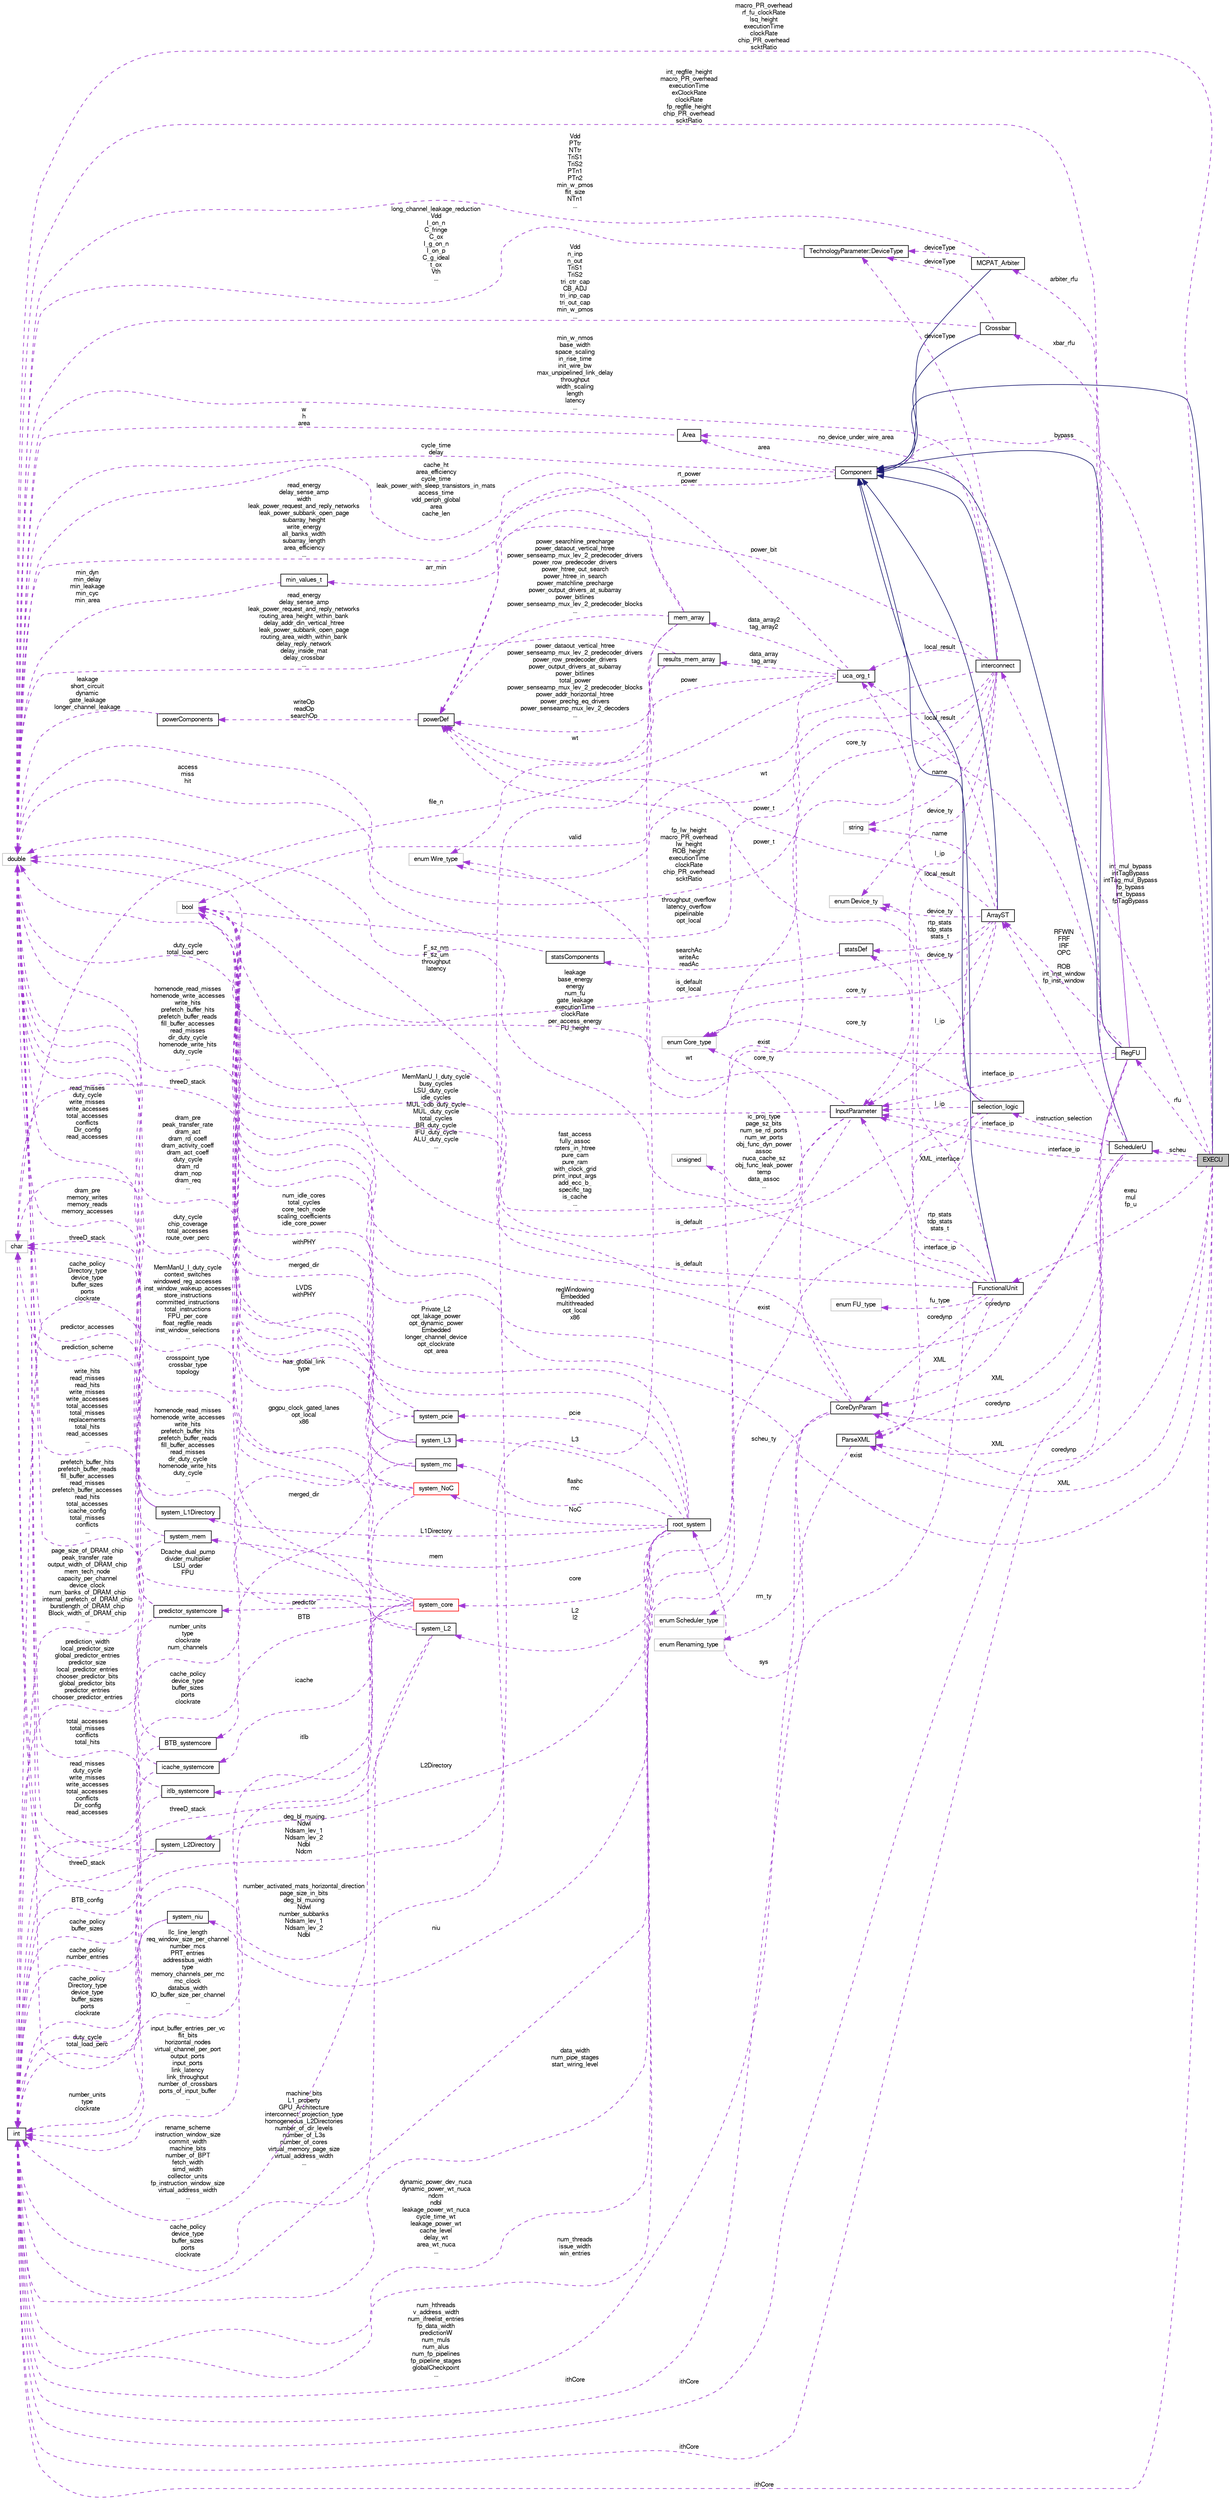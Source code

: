 digraph G
{
  bgcolor="transparent";
  edge [fontname="FreeSans",fontsize="10",labelfontname="FreeSans",labelfontsize="10"];
  node [fontname="FreeSans",fontsize="10",shape=record];
  rankdir=LR;
  Node1 [label="EXECU",height=0.2,width=0.4,color="black", fillcolor="grey75", style="filled" fontcolor="black"];
  Node2 -> Node1 [dir=back,color="midnightblue",fontsize="10",style="solid",fontname="FreeSans"];
  Node2 [label="Component",height=0.2,width=0.4,color="black",URL="$classComponent.html"];
  Node3 -> Node2 [dir=back,color="darkorchid3",fontsize="10",style="dashed",label="cycle_time\ndelay",fontname="FreeSans"];
  Node3 [label="double",height=0.2,width=0.4,color="grey75"];
  Node4 -> Node2 [dir=back,color="darkorchid3",fontsize="10",style="dashed",label="rt_power\npower",fontname="FreeSans"];
  Node4 [label="powerDef",height=0.2,width=0.4,color="black",URL="$classpowerDef.html"];
  Node5 -> Node4 [dir=back,color="darkorchid3",fontsize="10",style="dashed",label="writeOp\nreadOp\nsearchOp",fontname="FreeSans"];
  Node5 [label="powerComponents",height=0.2,width=0.4,color="black",URL="$classpowerComponents.html"];
  Node3 -> Node5 [dir=back,color="darkorchid3",fontsize="10",style="dashed",label="leakage\nshort_circuit\ndynamic\ngate_leakage\nlonger_channel_leakage",fontname="FreeSans"];
  Node6 -> Node2 [dir=back,color="darkorchid3",fontsize="10",style="dashed",label="area",fontname="FreeSans"];
  Node6 [label="Area",height=0.2,width=0.4,color="black",URL="$classArea.html"];
  Node3 -> Node6 [dir=back,color="darkorchid3",fontsize="10",style="dashed",label="w\nh\narea",fontname="FreeSans"];
  Node7 -> Node1 [dir=back,color="darkorchid3",fontsize="10",style="dashed",label="exeu\nmul\nfp_u",fontname="FreeSans"];
  Node7 [label="FunctionalUnit",height=0.2,width=0.4,color="black",URL="$classFunctionalUnit.html"];
  Node2 -> Node7 [dir=back,color="midnightblue",fontsize="10",style="solid",fontname="FreeSans"];
  Node3 -> Node7 [dir=back,color="darkorchid3",fontsize="10",style="dashed",label="leakage\nbase_energy\nenergy\nnum_fu\ngate_leakage\nexecutionTime\nclockRate\nper_access_energy\nFU_height",fontname="FreeSans"];
  Node8 -> Node7 [dir=back,color="darkorchid3",fontsize="10",style="dashed",label="coredynp",fontname="FreeSans"];
  Node8 [label="CoreDynParam",height=0.2,width=0.4,color="black",URL="$classCoreDynParam.html"];
  Node3 -> Node8 [dir=back,color="darkorchid3",fontsize="10",style="dashed",label="MemManU_I_duty_cycle\nbusy_cycles\nLSU_duty_cycle\nidle_cycles\nMUL_cdb_duty_cycle\nMUL_duty_cycle\ntotal_cycles\nBR_duty_cycle\nIFU_duty_cycle\nALU_duty_cycle\n...",fontname="FreeSans"];
  Node9 -> Node8 [dir=back,color="darkorchid3",fontsize="10",style="dashed",label="num_hthreads\nv_address_width\nnum_ifreelist_entries\nfp_data_width\npredictionW\nnum_muls\nnum_alus\nnum_fp_pipelines\nfp_pipeline_stages\nglobalCheckpoint\n...",fontname="FreeSans"];
  Node9 [label="int",height=0.2,width=0.4,color="black",URL="$classint.html"];
  Node10 -> Node8 [dir=back,color="darkorchid3",fontsize="10",style="dashed",label="rm_ty",fontname="FreeSans"];
  Node10 [label="enum Renaming_type",height=0.2,width=0.4,color="grey75"];
  Node11 -> Node8 [dir=back,color="darkorchid3",fontsize="10",style="dashed",label="regWindowing\nEmbedded\nmultithreaded\nopt_local\nx86",fontname="FreeSans"];
  Node11 [label="bool",height=0.2,width=0.4,color="grey75"];
  Node12 -> Node8 [dir=back,color="darkorchid3",fontsize="10",style="dashed",label="scheu_ty",fontname="FreeSans"];
  Node12 [label="enum Scheduler_type",height=0.2,width=0.4,color="grey75"];
  Node13 -> Node8 [dir=back,color="darkorchid3",fontsize="10",style="dashed",label="core_ty",fontname="FreeSans"];
  Node13 [label="enum Core_type",height=0.2,width=0.4,color="grey75"];
  Node4 -> Node7 [dir=back,color="darkorchid3",fontsize="10",style="dashed",label="power_t",fontname="FreeSans"];
  Node14 -> Node7 [dir=back,color="darkorchid3",fontsize="10",style="dashed",label="rtp_stats\ntdp_stats\nstats_t",fontname="FreeSans"];
  Node14 [label="statsDef",height=0.2,width=0.4,color="black",URL="$classstatsDef.html"];
  Node15 -> Node14 [dir=back,color="darkorchid3",fontsize="10",style="dashed",label="searchAc\nwriteAc\nreadAc",fontname="FreeSans"];
  Node15 [label="statsComponents",height=0.2,width=0.4,color="black",URL="$classstatsComponents.html"];
  Node3 -> Node15 [dir=back,color="darkorchid3",fontsize="10",style="dashed",label="access\nmiss\nhit",fontname="FreeSans"];
  Node16 -> Node7 [dir=back,color="darkorchid3",fontsize="10",style="dashed",label="fu_type",fontname="FreeSans"];
  Node16 [label="enum FU_type",height=0.2,width=0.4,color="grey75"];
  Node9 -> Node7 [dir=back,color="darkorchid3",fontsize="10",style="dashed",label="ithCore",fontname="FreeSans"];
  Node11 -> Node7 [dir=back,color="darkorchid3",fontsize="10",style="dashed",label="is_default",fontname="FreeSans"];
  Node17 -> Node7 [dir=back,color="darkorchid3",fontsize="10",style="dashed",label="interface_ip",fontname="FreeSans"];
  Node17 [label="InputParameter",height=0.2,width=0.4,color="black",URL="$classInputParameter.html"];
  Node3 -> Node17 [dir=back,color="darkorchid3",fontsize="10",style="dashed",label="F_sz_nm\nF_sz_um\nthroughput\nlatency",fontname="FreeSans"];
  Node9 -> Node17 [dir=back,color="darkorchid3",fontsize="10",style="dashed",label="dynamic_power_dev_nuca\ndynamic_power_wt_nuca\nndcm\nndbl\nleakage_power_wt_nuca\ncycle_time_wt\nleakage_power_wt\ncache_level\ndelay_wt\narea_wt_nuca\n...",fontname="FreeSans"];
  Node11 -> Node17 [dir=back,color="darkorchid3",fontsize="10",style="dashed",label="fast_access\nfully_assoc\nrpters_in_htree\npure_cam\npure_ram\nwith_clock_grid\nprint_input_args\nadd_ecc_b_\nspecific_tag\nis_cache\n...",fontname="FreeSans"];
  Node18 -> Node17 [dir=back,color="darkorchid3",fontsize="10",style="dashed",label="wt",fontname="FreeSans"];
  Node18 [label="enum Wire_type",height=0.2,width=0.4,color="grey75"];
  Node19 -> Node17 [dir=back,color="darkorchid3",fontsize="10",style="dashed",label="ic_proj_type\npage_sz_bits\nnum_se_rd_ports\nnum_wr_ports\nobj_func_dyn_power\nassoc\nnuca_cache_sz\nobj_func_leak_power\ntemp\ndata_assoc\n...",fontname="FreeSans"];
  Node19 [label="unsigned",height=0.2,width=0.4,color="grey75"];
  Node20 -> Node7 [dir=back,color="darkorchid3",fontsize="10",style="dashed",label="XML",fontname="FreeSans"];
  Node20 [label="ParseXML",height=0.2,width=0.4,color="black",URL="$classParseXML.html"];
  Node21 -> Node20 [dir=back,color="darkorchid3",fontsize="10",style="dashed",label="sys",fontname="FreeSans"];
  Node21 [label="root_system",height=0.2,width=0.4,color="black",URL="$structroot__system.html"];
  Node22 -> Node21 [dir=back,color="darkorchid3",fontsize="10",style="dashed",label="L2\nl2",fontname="FreeSans"];
  Node22 [label="system_L2",height=0.2,width=0.4,color="black",URL="$structsystem__L2.html"];
  Node3 -> Node22 [dir=back,color="darkorchid3",fontsize="10",style="dashed",label="homenode_read_misses\nhomenode_write_accesses\nwrite_hits\nprefetch_buffer_hits\nprefetch_buffer_reads\nfill_buffer_accesses\nread_misses\ndir_duty_cycle\nhomenode_write_hits\nduty_cycle\n...",fontname="FreeSans"];
  Node23 -> Node22 [dir=back,color="darkorchid3",fontsize="10",style="dashed",label="threeD_stack",fontname="FreeSans"];
  Node23 [label="char",height=0.2,width=0.4,color="grey75"];
  Node9 -> Node22 [dir=back,color="darkorchid3",fontsize="10",style="dashed",label="cache_policy\ndevice_type\nbuffer_sizes\nports\nclockrate",fontname="FreeSans"];
  Node11 -> Node22 [dir=back,color="darkorchid3",fontsize="10",style="dashed",label="merged_dir",fontname="FreeSans"];
  Node24 -> Node21 [dir=back,color="darkorchid3",fontsize="10",style="dashed",label="L3",fontname="FreeSans"];
  Node24 [label="system_L3",height=0.2,width=0.4,color="black",URL="$structsystem__L3.html"];
  Node3 -> Node24 [dir=back,color="darkorchid3",fontsize="10",style="dashed",label="homenode_read_misses\nhomenode_write_accesses\nwrite_hits\nprefetch_buffer_hits\nprefetch_buffer_reads\nfill_buffer_accesses\nread_misses\ndir_duty_cycle\nhomenode_write_hits\nduty_cycle\n...",fontname="FreeSans"];
  Node23 -> Node24 [dir=back,color="darkorchid3",fontsize="10",style="dashed",label="threeD_stack",fontname="FreeSans"];
  Node9 -> Node24 [dir=back,color="darkorchid3",fontsize="10",style="dashed",label="cache_policy\ndevice_type\nbuffer_sizes\nports\nclockrate",fontname="FreeSans"];
  Node11 -> Node24 [dir=back,color="darkorchid3",fontsize="10",style="dashed",label="merged_dir",fontname="FreeSans"];
  Node3 -> Node21 [dir=back,color="darkorchid3",fontsize="10",style="dashed",label="num_idle_cores\ntotal_cycles\ncore_tech_node\nscaling_coefficients\nidle_core_power",fontname="FreeSans"];
  Node25 -> Node21 [dir=back,color="darkorchid3",fontsize="10",style="dashed",label="L2Directory",fontname="FreeSans"];
  Node25 [label="system_L2Directory",height=0.2,width=0.4,color="black",URL="$structsystem__L2Directory.html"];
  Node3 -> Node25 [dir=back,color="darkorchid3",fontsize="10",style="dashed",label="read_misses\nduty_cycle\nwrite_misses\nwrite_accesses\ntotal_accesses\nconflicts\nDir_config\nread_accesses",fontname="FreeSans"];
  Node23 -> Node25 [dir=back,color="darkorchid3",fontsize="10",style="dashed",label="threeD_stack",fontname="FreeSans"];
  Node9 -> Node25 [dir=back,color="darkorchid3",fontsize="10",style="dashed",label="cache_policy\nDirectory_type\ndevice_type\nbuffer_sizes\nports\nclockrate",fontname="FreeSans"];
  Node26 -> Node21 [dir=back,color="darkorchid3",fontsize="10",style="dashed",label="flashc\nmc",fontname="FreeSans"];
  Node26 [label="system_mc",height=0.2,width=0.4,color="black",URL="$structsystem__mc.html"];
  Node3 -> Node26 [dir=back,color="darkorchid3",fontsize="10",style="dashed",label="dram_pre\npeak_transfer_rate\ndram_act\ndram_rd_coeff\ndram_activity_coeff\ndram_act_coeff\nduty_cycle\ndram_rd\ndram_nop\ndram_req\n...",fontname="FreeSans"];
  Node9 -> Node26 [dir=back,color="darkorchid3",fontsize="10",style="dashed",label="llc_line_length\nreq_window_size_per_channel\nnumber_mcs\nPRT_entries\naddressbus_width\ntype\nmemory_channels_per_mc\nmc_clock\ndatabus_width\nIO_buffer_size_per_channel\n...",fontname="FreeSans"];
  Node11 -> Node26 [dir=back,color="darkorchid3",fontsize="10",style="dashed",label="LVDS\nwithPHY",fontname="FreeSans"];
  Node27 -> Node21 [dir=back,color="darkorchid3",fontsize="10",style="dashed",label="mem",fontname="FreeSans"];
  Node27 [label="system_mem",height=0.2,width=0.4,color="black",URL="$structsystem__mem.html"];
  Node3 -> Node27 [dir=back,color="darkorchid3",fontsize="10",style="dashed",label="dram_pre\nmemory_writes\nmemory_reads\nmemory_accesses",fontname="FreeSans"];
  Node9 -> Node27 [dir=back,color="darkorchid3",fontsize="10",style="dashed",label="page_size_of_DRAM_chip\npeak_transfer_rate\noutput_width_of_DRAM_chip\nmem_tech_node\ncapacity_per_channel\ndevice_clock\nnum_banks_of_DRAM_chip\ninternal_prefetch_of_DRAM_chip\nburstlength_of_DRAM_chip\nBlock_width_of_DRAM_chip\n...",fontname="FreeSans"];
  Node28 -> Node21 [dir=back,color="darkorchid3",fontsize="10",style="dashed",label="L1Directory",fontname="FreeSans"];
  Node28 [label="system_L1Directory",height=0.2,width=0.4,color="black",URL="$structsystem__L1Directory.html"];
  Node3 -> Node28 [dir=back,color="darkorchid3",fontsize="10",style="dashed",label="read_misses\nduty_cycle\nwrite_misses\nwrite_accesses\ntotal_accesses\nconflicts\nDir_config\nread_accesses",fontname="FreeSans"];
  Node23 -> Node28 [dir=back,color="darkorchid3",fontsize="10",style="dashed",label="threeD_stack",fontname="FreeSans"];
  Node9 -> Node28 [dir=back,color="darkorchid3",fontsize="10",style="dashed",label="cache_policy\nDirectory_type\ndevice_type\nbuffer_sizes\nports\nclockrate",fontname="FreeSans"];
  Node29 -> Node21 [dir=back,color="darkorchid3",fontsize="10",style="dashed",label="niu",fontname="FreeSans"];
  Node29 [label="system_niu",height=0.2,width=0.4,color="black",URL="$structsystem__niu.html"];
  Node3 -> Node29 [dir=back,color="darkorchid3",fontsize="10",style="dashed",label="duty_cycle\ntotal_load_perc",fontname="FreeSans"];
  Node9 -> Node29 [dir=back,color="darkorchid3",fontsize="10",style="dashed",label="number_units\ntype\nclockrate",fontname="FreeSans"];
  Node30 -> Node21 [dir=back,color="darkorchid3",fontsize="10",style="dashed",label="core",fontname="FreeSans"];
  Node30 [label="system_core",height=0.2,width=0.4,color="red",URL="$structsystem__core.html"];
  Node31 -> Node30 [dir=back,color="darkorchid3",fontsize="10",style="dashed",label="predictor",fontname="FreeSans"];
  Node31 [label="predictor_systemcore",height=0.2,width=0.4,color="black",URL="$structpredictor__systemcore.html"];
  Node3 -> Node31 [dir=back,color="darkorchid3",fontsize="10",style="dashed",label="predictor_accesses",fontname="FreeSans"];
  Node23 -> Node31 [dir=back,color="darkorchid3",fontsize="10",style="dashed",label="prediction_scheme",fontname="FreeSans"];
  Node9 -> Node31 [dir=back,color="darkorchid3",fontsize="10",style="dashed",label="prediction_width\nlocal_predictor_size\nglobal_predictor_entries\npredictor_size\nlocal_predictor_entries\nchooser_predictor_bits\nglobal_predictor_bits\npredictor_entries\nchooser_predictor_entries",fontname="FreeSans"];
  Node32 -> Node30 [dir=back,color="darkorchid3",fontsize="10",style="dashed",label="BTB",fontname="FreeSans"];
  Node32 [label="BTB_systemcore",height=0.2,width=0.4,color="black",URL="$structBTB__systemcore.html"];
  Node3 -> Node32 [dir=back,color="darkorchid3",fontsize="10",style="dashed",label="write_hits\nread_misses\nread_hits\nwrite_misses\nwrite_accesses\ntotal_accesses\ntotal_misses\nreplacements\ntotal_hits\nread_accesses\n...",fontname="FreeSans"];
  Node9 -> Node32 [dir=back,color="darkorchid3",fontsize="10",style="dashed",label="BTB_config",fontname="FreeSans"];
  Node3 -> Node30 [dir=back,color="darkorchid3",fontsize="10",style="dashed",label="MemManU_I_duty_cycle\ncontext_switches\nwindowed_reg_accesses\ninst_window_wakeup_accesses\nstore_instructions\ncommitted_instructions\ntotal_instructions\nFPU_per_core\nfloat_regfile_reads\ninst_window_selections\n...",fontname="FreeSans"];
  Node33 -> Node30 [dir=back,color="darkorchid3",fontsize="10",style="dashed",label="itlb",fontname="FreeSans"];
  Node33 [label="itlb_systemcore",height=0.2,width=0.4,color="black",URL="$structitlb__systemcore.html"];
  Node3 -> Node33 [dir=back,color="darkorchid3",fontsize="10",style="dashed",label="total_accesses\ntotal_misses\nconflicts\ntotal_hits",fontname="FreeSans"];
  Node9 -> Node33 [dir=back,color="darkorchid3",fontsize="10",style="dashed",label="cache_policy\nnumber_entries",fontname="FreeSans"];
  Node34 -> Node30 [dir=back,color="darkorchid3",fontsize="10",style="dashed",label="icache",fontname="FreeSans"];
  Node34 [label="icache_systemcore",height=0.2,width=0.4,color="black",URL="$structicache__systemcore.html"];
  Node3 -> Node34 [dir=back,color="darkorchid3",fontsize="10",style="dashed",label="prefetch_buffer_hits\nprefetch_buffer_reads\nfill_buffer_accesses\nread_misses\nprefetch_buffer_accesses\nread_hits\ntotal_accesses\nicache_config\ntotal_misses\nconflicts\n...",fontname="FreeSans"];
  Node9 -> Node34 [dir=back,color="darkorchid3",fontsize="10",style="dashed",label="cache_policy\nbuffer_sizes",fontname="FreeSans"];
  Node23 -> Node30 [dir=back,color="darkorchid3",fontsize="10",style="dashed",label="Dcache_dual_pump\ndivider_multiplier\nLSU_order\nFPU",fontname="FreeSans"];
  Node9 -> Node30 [dir=back,color="darkorchid3",fontsize="10",style="dashed",label="rename_scheme\ninstruction_window_size\ncommit_width\nmachine_bits\nnumber_of_BPT\nfetch_width\nsimd_width\ncollector_units\nfp_instruction_window_size\nvirtual_address_width\n...",fontname="FreeSans"];
  Node11 -> Node30 [dir=back,color="darkorchid3",fontsize="10",style="dashed",label="gpgpu_clock_gated_lanes\nopt_local\nx86",fontname="FreeSans"];
  Node9 -> Node21 [dir=back,color="darkorchid3",fontsize="10",style="dashed",label="machine_bits\nL1_property\nGPU_Architecture\ninterconnect_projection_type\nhomogeneous_L2Directories\nnumber_of_dir_levels\nnumber_of_L3s\nnumber_of_cores\nvirtual_memory_page_size\nvirtual_address_width\n...",fontname="FreeSans"];
  Node11 -> Node21 [dir=back,color="darkorchid3",fontsize="10",style="dashed",label="Private_L2\nopt_lakage_power\nopt_dynamic_power\nEmbedded\nlonger_channel_device\nopt_clockrate\nopt_area",fontname="FreeSans"];
  Node35 -> Node21 [dir=back,color="darkorchid3",fontsize="10",style="dashed",label="NoC",fontname="FreeSans"];
  Node35 [label="system_NoC",height=0.2,width=0.4,color="red",URL="$structsystem__NoC.html"];
  Node3 -> Node35 [dir=back,color="darkorchid3",fontsize="10",style="dashed",label="duty_cycle\nchip_coverage\ntotal_accesses\nroute_over_perc",fontname="FreeSans"];
  Node23 -> Node35 [dir=back,color="darkorchid3",fontsize="10",style="dashed",label="crosspoint_type\ncrossbar_type\ntopology",fontname="FreeSans"];
  Node9 -> Node35 [dir=back,color="darkorchid3",fontsize="10",style="dashed",label="input_buffer_entries_per_vc\nflit_bits\nhorizontal_nodes\nvirtual_channel_per_port\noutput_ports\ninput_ports\nlink_latency\nlink_throughput\nnumber_of_crossbars\nports_of_input_buffer\n...",fontname="FreeSans"];
  Node11 -> Node35 [dir=back,color="darkorchid3",fontsize="10",style="dashed",label="has_global_link\ntype",fontname="FreeSans"];
  Node36 -> Node21 [dir=back,color="darkorchid3",fontsize="10",style="dashed",label="pcie",fontname="FreeSans"];
  Node36 [label="system_pcie",height=0.2,width=0.4,color="black",URL="$structsystem__pcie.html"];
  Node3 -> Node36 [dir=back,color="darkorchid3",fontsize="10",style="dashed",label="duty_cycle\ntotal_load_perc",fontname="FreeSans"];
  Node9 -> Node36 [dir=back,color="darkorchid3",fontsize="10",style="dashed",label="number_units\ntype\nclockrate\nnum_channels",fontname="FreeSans"];
  Node11 -> Node36 [dir=back,color="darkorchid3",fontsize="10",style="dashed",label="withPHY",fontname="FreeSans"];
  Node3 -> Node1 [dir=back,color="darkorchid3",fontsize="10",style="dashed",label="macro_PR_overhead\nrf_fu_clockRate\nlsq_height\nexecutionTime\nclockRate\nchip_PR_overhead\nscktRatio",fontname="FreeSans"];
  Node37 -> Node1 [dir=back,color="darkorchid3",fontsize="10",style="dashed",label="scheu",fontname="FreeSans"];
  Node37 [label="SchedulerU",height=0.2,width=0.4,color="black",URL="$classSchedulerU.html"];
  Node2 -> Node37 [dir=back,color="midnightblue",fontsize="10",style="solid",fontname="FreeSans"];
  Node3 -> Node37 [dir=back,color="darkorchid3",fontsize="10",style="dashed",label="fp_Iw_height\nmacro_PR_overhead\nIw_height\nROB_height\nexecutionTime\nclockRate\nchip_PR_overhead\nscktRatio",fontname="FreeSans"];
  Node38 -> Node37 [dir=back,color="darkorchid3",fontsize="10",style="dashed",label="ROB\nint_inst_window\nfp_inst_window",fontname="FreeSans"];
  Node38 [label="ArrayST",height=0.2,width=0.4,color="black",URL="$classArrayST.html"];
  Node2 -> Node38 [dir=back,color="midnightblue",fontsize="10",style="solid",fontname="FreeSans"];
  Node39 -> Node38 [dir=back,color="darkorchid3",fontsize="10",style="dashed",label="device_ty",fontname="FreeSans"];
  Node39 [label="enum Device_ty",height=0.2,width=0.4,color="grey75"];
  Node4 -> Node38 [dir=back,color="darkorchid3",fontsize="10",style="dashed",label="power_t",fontname="FreeSans"];
  Node40 -> Node38 [dir=back,color="darkorchid3",fontsize="10",style="dashed",label="local_result",fontname="FreeSans"];
  Node40 [label="uca_org_t",height=0.2,width=0.4,color="black",URL="$classuca__org__t.html"];
  Node3 -> Node40 [dir=back,color="darkorchid3",fontsize="10",style="dashed",label="cache_ht\narea_efficiency\ncycle_time\nleak_power_with_sleep_transistors_in_mats\naccess_time\nvdd_periph_global\narea\ncache_len",fontname="FreeSans"];
  Node23 -> Node40 [dir=back,color="darkorchid3",fontsize="10",style="dashed",label="file_n",fontname="FreeSans"];
  Node4 -> Node40 [dir=back,color="darkorchid3",fontsize="10",style="dashed",label="power",fontname="FreeSans"];
  Node41 -> Node40 [dir=back,color="darkorchid3",fontsize="10",style="dashed",label="data_array2\ntag_array2",fontname="FreeSans"];
  Node41 [label="mem_array",height=0.2,width=0.4,color="black",URL="$classmem__array.html"];
  Node3 -> Node41 [dir=back,color="darkorchid3",fontsize="10",style="dashed",label="read_energy\ndelay_sense_amp\nwidth\nleak_power_request_and_reply_networks\nleak_power_subbank_open_page\nsubarray_height\nwrite_energy\nall_banks_width\nsubarray_length\narea_efficiency\n...",fontname="FreeSans"];
  Node42 -> Node41 [dir=back,color="darkorchid3",fontsize="10",style="dashed",label="arr_min",fontname="FreeSans"];
  Node42 [label="min_values_t",height=0.2,width=0.4,color="black",URL="$classmin__values__t.html"];
  Node3 -> Node42 [dir=back,color="darkorchid3",fontsize="10",style="dashed",label="min_dyn\nmin_delay\nmin_leakage\nmin_cyc\nmin_area",fontname="FreeSans"];
  Node4 -> Node41 [dir=back,color="darkorchid3",fontsize="10",style="dashed",label="power_searchline_precharge\npower_dataout_vertical_htree\npower_senseamp_mux_lev_2_predecoder_drivers\npower_row_predecoder_drivers\npower_htree_out_search\npower_htree_in_search\npower_matchline_precharge\npower_output_drivers_at_subarray\npower_bitlines\npower_senseamp_mux_lev_2_predecoder_blocks\n...",fontname="FreeSans"];
  Node9 -> Node41 [dir=back,color="darkorchid3",fontsize="10",style="dashed",label="deg_bl_muxing\nNdwl\nNdsam_lev_1\nNdsam_lev_2\nNdbl\nNdcm",fontname="FreeSans"];
  Node18 -> Node41 [dir=back,color="darkorchid3",fontsize="10",style="dashed",label="wt",fontname="FreeSans"];
  Node43 -> Node40 [dir=back,color="darkorchid3",fontsize="10",style="dashed",label="data_array\ntag_array",fontname="FreeSans"];
  Node43 [label="results_mem_array",height=0.2,width=0.4,color="black",URL="$structresults__mem__array.html"];
  Node3 -> Node43 [dir=back,color="darkorchid3",fontsize="10",style="dashed",label="read_energy\ndelay_sense_amp\nleak_power_request_and_reply_networks\nrouting_area_height_within_bank\ndelay_addr_din_vertical_htree\nleak_power_subbank_open_page\nrouting_area_width_within_bank\ndelay_reply_network\ndelay_inside_mat\ndelay_crossbar\n...",fontname="FreeSans"];
  Node4 -> Node43 [dir=back,color="darkorchid3",fontsize="10",style="dashed",label="power_dataout_vertical_htree\npower_senseamp_mux_lev_2_predecoder_drivers\npower_row_predecoder_drivers\npower_output_drivers_at_subarray\npower_bitlines\ntotal_power\npower_senseamp_mux_lev_2_predecoder_blocks\npower_addr_horizontal_htree\npower_prechg_eq_drivers\npower_senseamp_mux_lev_2_decoders\n...",fontname="FreeSans"];
  Node9 -> Node43 [dir=back,color="darkorchid3",fontsize="10",style="dashed",label="number_activated_mats_horizontal_direction\npage_size_in_bits\ndeg_bl_muxing\nNdwl\nnumber_subbanks\nNdsam_lev_1\nNdsam_lev_2\nNdbl",fontname="FreeSans"];
  Node11 -> Node40 [dir=back,color="darkorchid3",fontsize="10",style="dashed",label="valid",fontname="FreeSans"];
  Node14 -> Node38 [dir=back,color="darkorchid3",fontsize="10",style="dashed",label="rtp_stats\ntdp_stats\nstats_t",fontname="FreeSans"];
  Node11 -> Node38 [dir=back,color="darkorchid3",fontsize="10",style="dashed",label="is_default\nopt_local",fontname="FreeSans"];
  Node44 -> Node38 [dir=back,color="darkorchid3",fontsize="10",style="dashed",label="name",fontname="FreeSans"];
  Node44 [label="string",height=0.2,width=0.4,color="grey75"];
  Node17 -> Node38 [dir=back,color="darkorchid3",fontsize="10",style="dashed",label="l_ip",fontname="FreeSans"];
  Node13 -> Node38 [dir=back,color="darkorchid3",fontsize="10",style="dashed",label="core_ty",fontname="FreeSans"];
  Node8 -> Node37 [dir=back,color="darkorchid3",fontsize="10",style="dashed",label="coredynp",fontname="FreeSans"];
  Node9 -> Node37 [dir=back,color="darkorchid3",fontsize="10",style="dashed",label="ithCore",fontname="FreeSans"];
  Node11 -> Node37 [dir=back,color="darkorchid3",fontsize="10",style="dashed",label="exist",fontname="FreeSans"];
  Node17 -> Node37 [dir=back,color="darkorchid3",fontsize="10",style="dashed",label="interface_ip",fontname="FreeSans"];
  Node45 -> Node37 [dir=back,color="darkorchid3",fontsize="10",style="dashed",label="instruction_selection",fontname="FreeSans"];
  Node45 [label="selection_logic",height=0.2,width=0.4,color="black",URL="$classselection__logic.html"];
  Node2 -> Node45 [dir=back,color="midnightblue",fontsize="10",style="solid",fontname="FreeSans"];
  Node39 -> Node45 [dir=back,color="darkorchid3",fontsize="10",style="dashed",label="device_ty",fontname="FreeSans"];
  Node40 -> Node45 [dir=back,color="darkorchid3",fontsize="10",style="dashed",label="local_result",fontname="FreeSans"];
  Node9 -> Node45 [dir=back,color="darkorchid3",fontsize="10",style="dashed",label="num_threads\nissue_width\nwin_entries",fontname="FreeSans"];
  Node11 -> Node45 [dir=back,color="darkorchid3",fontsize="10",style="dashed",label="is_default",fontname="FreeSans"];
  Node17 -> Node45 [dir=back,color="darkorchid3",fontsize="10",style="dashed",label="l_ip",fontname="FreeSans"];
  Node20 -> Node45 [dir=back,color="darkorchid3",fontsize="10",style="dashed",label="XML_interface",fontname="FreeSans"];
  Node13 -> Node45 [dir=back,color="darkorchid3",fontsize="10",style="dashed",label="core_ty",fontname="FreeSans"];
  Node20 -> Node37 [dir=back,color="darkorchid3",fontsize="10",style="dashed",label="XML",fontname="FreeSans"];
  Node8 -> Node1 [dir=back,color="darkorchid3",fontsize="10",style="dashed",label="coredynp",fontname="FreeSans"];
  Node2 -> Node1 [dir=back,color="darkorchid3",fontsize="10",style="dashed",label="bypass",fontname="FreeSans"];
  Node46 -> Node1 [dir=back,color="darkorchid3",fontsize="10",style="dashed",label="int_mul_bypass\nintTagBypass\nintTag_mul_Bypass\nfp_bypass\nint_bypass\nfpTagBypass",fontname="FreeSans"];
  Node46 [label="interconnect",height=0.2,width=0.4,color="black",URL="$classinterconnect.html"];
  Node2 -> Node46 [dir=back,color="midnightblue",fontsize="10",style="solid",fontname="FreeSans"];
  Node3 -> Node46 [dir=back,color="darkorchid3",fontsize="10",style="dashed",label="min_w_nmos\nbase_width\nspace_scaling\nin_rise_time\ninit_wire_bw\nmax_unpipelined_link_delay\nthroughput\nwidth_scaling\nlength\nlatency\n...",fontname="FreeSans"];
  Node44 -> Node46 [dir=back,color="darkorchid3",fontsize="10",style="dashed",label="name",fontname="FreeSans"];
  Node39 -> Node46 [dir=back,color="darkorchid3",fontsize="10",style="dashed",label="device_ty",fontname="FreeSans"];
  Node4 -> Node46 [dir=back,color="darkorchid3",fontsize="10",style="dashed",label="power_bit",fontname="FreeSans"];
  Node40 -> Node46 [dir=back,color="darkorchid3",fontsize="10",style="dashed",label="local_result",fontname="FreeSans"];
  Node9 -> Node46 [dir=back,color="darkorchid3",fontsize="10",style="dashed",label="data_width\nnum_pipe_stages\nstart_wiring_level",fontname="FreeSans"];
  Node11 -> Node46 [dir=back,color="darkorchid3",fontsize="10",style="dashed",label="throughput_overflow\nlatency_overflow\npipelinable\nopt_local",fontname="FreeSans"];
  Node6 -> Node46 [dir=back,color="darkorchid3",fontsize="10",style="dashed",label="no_device_under_wire_area",fontname="FreeSans"];
  Node18 -> Node46 [dir=back,color="darkorchid3",fontsize="10",style="dashed",label="wt",fontname="FreeSans"];
  Node17 -> Node46 [dir=back,color="darkorchid3",fontsize="10",style="dashed",label="l_ip",fontname="FreeSans"];
  Node47 -> Node46 [dir=back,color="darkorchid3",fontsize="10",style="dashed",label="deviceType",fontname="FreeSans"];
  Node47 [label="TechnologyParameter::DeviceType",height=0.2,width=0.4,color="black",URL="$classTechnologyParameter_1_1DeviceType.html"];
  Node3 -> Node47 [dir=back,color="darkorchid3",fontsize="10",style="dashed",label="long_channel_leakage_reduction\nVdd\nI_on_n\nC_fringe\nC_ox\nI_g_on_n\nI_on_p\nC_g_ideal\nt_ox\nVth\n...",fontname="FreeSans"];
  Node13 -> Node46 [dir=back,color="darkorchid3",fontsize="10",style="dashed",label="core_ty",fontname="FreeSans"];
  Node9 -> Node1 [dir=back,color="darkorchid3",fontsize="10",style="dashed",label="ithCore",fontname="FreeSans"];
  Node11 -> Node1 [dir=back,color="darkorchid3",fontsize="10",style="dashed",label="exist",fontname="FreeSans"];
  Node17 -> Node1 [dir=back,color="darkorchid3",fontsize="10",style="dashed",label="interface_ip",fontname="FreeSans"];
  Node20 -> Node1 [dir=back,color="darkorchid3",fontsize="10",style="dashed",label="XML",fontname="FreeSans"];
  Node48 -> Node1 [dir=back,color="darkorchid3",fontsize="10",style="dashed",label="rfu",fontname="FreeSans"];
  Node48 [label="RegFU",height=0.2,width=0.4,color="black",URL="$classRegFU.html"];
  Node2 -> Node48 [dir=back,color="midnightblue",fontsize="10",style="solid",fontname="FreeSans"];
  Node3 -> Node48 [dir=back,color="darkorchid3",fontsize="10",style="dashed",label="int_regfile_height\nmacro_PR_overhead\nexecutionTime\nexClockRate\nclockRate\nfp_regfile_height\nchip_PR_overhead\nscktRatio",fontname="FreeSans"];
  Node38 -> Node48 [dir=back,color="darkorchid3",fontsize="10",style="dashed",label="RFWIN\nFRF\nIRF\nOPC",fontname="FreeSans"];
  Node8 -> Node48 [dir=back,color="darkorchid3",fontsize="10",style="dashed",label="coredynp",fontname="FreeSans"];
  Node49 -> Node48 [dir=back,color="darkorchid3",fontsize="10",style="dashed",label="arbiter_rfu",fontname="FreeSans"];
  Node49 [label="MCPAT_Arbiter",height=0.2,width=0.4,color="black",URL="$classMCPAT__Arbiter.html"];
  Node2 -> Node49 [dir=back,color="midnightblue",fontsize="10",style="solid",fontname="FreeSans"];
  Node3 -> Node49 [dir=back,color="darkorchid3",fontsize="10",style="dashed",label="Vdd\nPTtr\nNTtr\nTriS1\nTriS2\nPTn1\nPTn2\nmin_w_pmos\nflit_size\nNTn1\n...",fontname="FreeSans"];
  Node47 -> Node49 [dir=back,color="darkorchid3",fontsize="10",style="dashed",label="deviceType",fontname="FreeSans"];
  Node9 -> Node48 [dir=back,color="darkorchid3",fontsize="10",style="dashed",label="ithCore",fontname="FreeSans"];
  Node11 -> Node48 [dir=back,color="darkorchid3",fontsize="10",style="dashed",label="exist",fontname="FreeSans"];
  Node17 -> Node48 [dir=back,color="darkorchid3",fontsize="10",style="dashed",label="interface_ip",fontname="FreeSans"];
  Node20 -> Node48 [dir=back,color="darkorchid3",fontsize="10",style="dashed",label="XML",fontname="FreeSans"];
  Node50 -> Node48 [dir=back,color="darkorchid3",fontsize="10",style="dashed",label="xbar_rfu",fontname="FreeSans"];
  Node50 [label="Crossbar",height=0.2,width=0.4,color="black",URL="$classCrossbar.html"];
  Node2 -> Node50 [dir=back,color="midnightblue",fontsize="10",style="solid",fontname="FreeSans"];
  Node3 -> Node50 [dir=back,color="darkorchid3",fontsize="10",style="dashed",label="Vdd\nn_inp\nn_out\nTriS1\nTriS2\ntri_ctr_cap\nCB_ADJ\ntri_inp_cap\ntri_out_cap\nmin_w_pmos\n...",fontname="FreeSans"];
  Node47 -> Node50 [dir=back,color="darkorchid3",fontsize="10",style="dashed",label="deviceType",fontname="FreeSans"];
}
